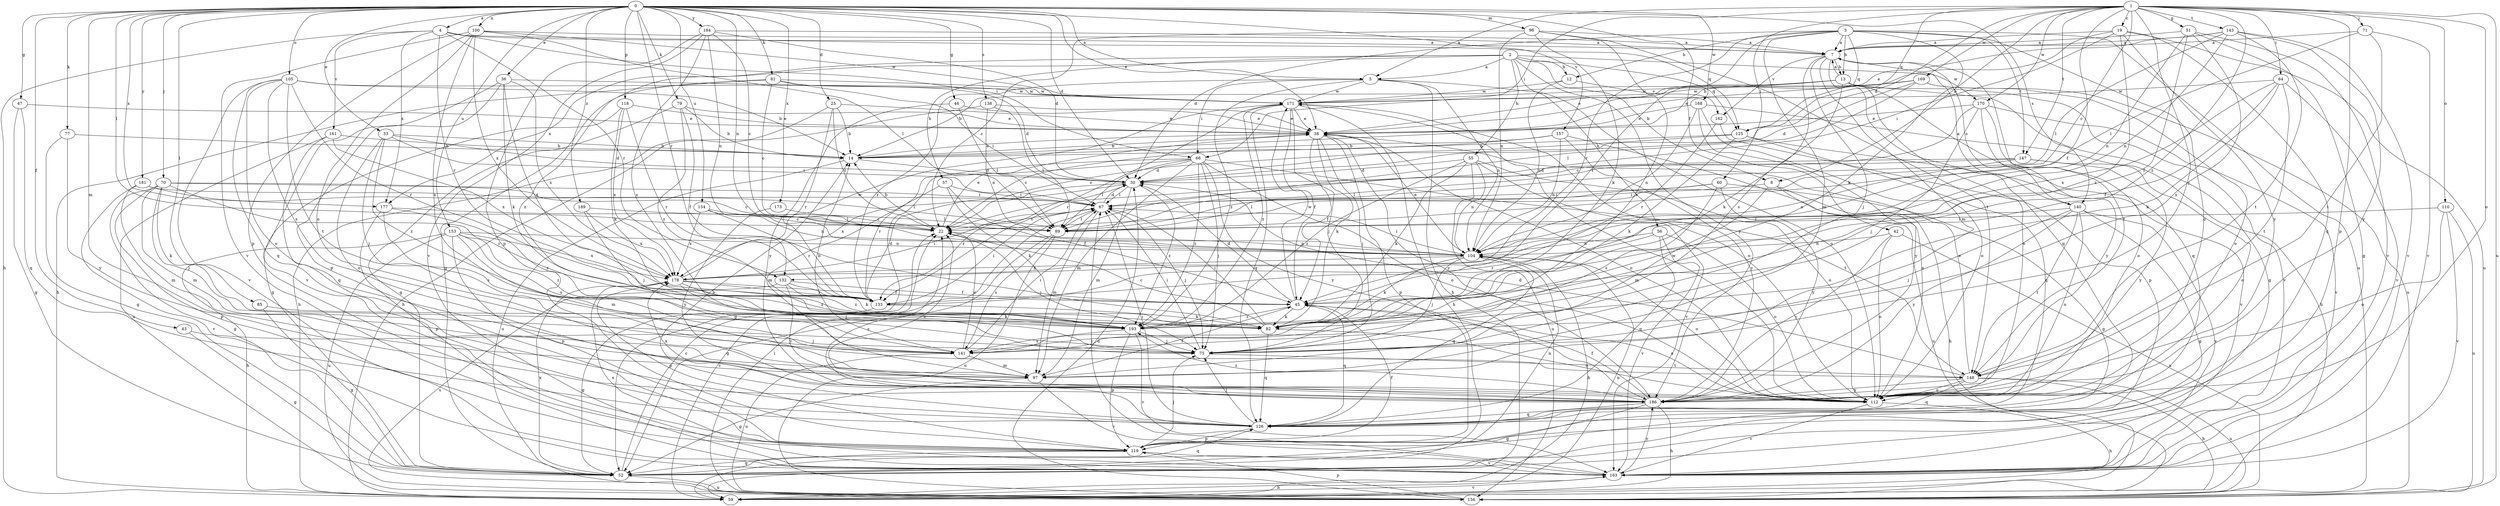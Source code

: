 strict digraph  {
0;
1;
2;
3;
4;
5;
7;
8;
12;
13;
14;
19;
22;
25;
30;
33;
36;
38;
42;
43;
45;
46;
47;
51;
52;
55;
56;
57;
59;
60;
64;
66;
67;
70;
71;
75;
77;
79;
81;
82;
85;
89;
96;
97;
100;
104;
105;
110;
112;
118;
119;
125;
126;
132;
133;
138;
140;
141;
143;
147;
148;
153;
154;
156;
157;
161;
162;
163;
168;
169;
170;
171;
173;
177;
178;
181;
184;
186;
189;
193;
0 -> 4  [label=a];
0 -> 5  [label=a];
0 -> 25  [label=d];
0 -> 30  [label=d];
0 -> 33  [label=e];
0 -> 36  [label=e];
0 -> 38  [label=e];
0 -> 42  [label=f];
0 -> 43  [label=f];
0 -> 46  [label=g];
0 -> 47  [label=g];
0 -> 70  [label=j];
0 -> 77  [label=k];
0 -> 79  [label=k];
0 -> 81  [label=k];
0 -> 85  [label=l];
0 -> 89  [label=l];
0 -> 96  [label=m];
0 -> 97  [label=m];
0 -> 100  [label=n];
0 -> 104  [label=n];
0 -> 105  [label=o];
0 -> 118  [label=p];
0 -> 132  [label=r];
0 -> 138  [label=s];
0 -> 140  [label=s];
0 -> 153  [label=u];
0 -> 154  [label=u];
0 -> 157  [label=v];
0 -> 168  [label=w];
0 -> 173  [label=x];
0 -> 177  [label=x];
0 -> 181  [label=y];
0 -> 184  [label=y];
0 -> 189  [label=z];
1 -> 5  [label=a];
1 -> 8  [label=b];
1 -> 19  [label=c];
1 -> 22  [label=c];
1 -> 30  [label=d];
1 -> 45  [label=f];
1 -> 51  [label=g];
1 -> 60  [label=i];
1 -> 64  [label=i];
1 -> 66  [label=i];
1 -> 71  [label=j];
1 -> 75  [label=j];
1 -> 110  [label=o];
1 -> 112  [label=o];
1 -> 119  [label=p];
1 -> 125  [label=q];
1 -> 143  [label=t];
1 -> 147  [label=t];
1 -> 156  [label=u];
1 -> 169  [label=w];
1 -> 170  [label=w];
1 -> 193  [label=z];
2 -> 5  [label=a];
2 -> 8  [label=b];
2 -> 12  [label=b];
2 -> 52  [label=g];
2 -> 55  [label=h];
2 -> 56  [label=h];
2 -> 57  [label=h];
2 -> 125  [label=q];
2 -> 170  [label=w];
2 -> 177  [label=x];
2 -> 186  [label=y];
3 -> 7  [label=a];
3 -> 12  [label=b];
3 -> 13  [label=b];
3 -> 30  [label=d];
3 -> 45  [label=f];
3 -> 82  [label=k];
3 -> 97  [label=m];
3 -> 112  [label=o];
3 -> 125  [label=q];
3 -> 132  [label=r];
3 -> 147  [label=t];
3 -> 156  [label=u];
4 -> 7  [label=a];
4 -> 59  [label=h];
4 -> 66  [label=i];
4 -> 125  [label=q];
4 -> 132  [label=r];
4 -> 133  [label=r];
4 -> 161  [label=v];
4 -> 177  [label=x];
5 -> 59  [label=h];
5 -> 66  [label=i];
5 -> 104  [label=n];
5 -> 112  [label=o];
5 -> 133  [label=r];
5 -> 171  [label=w];
5 -> 193  [label=z];
7 -> 13  [label=b];
7 -> 75  [label=j];
7 -> 97  [label=m];
7 -> 126  [label=q];
7 -> 140  [label=s];
7 -> 141  [label=s];
7 -> 148  [label=t];
7 -> 162  [label=v];
8 -> 59  [label=h];
8 -> 67  [label=i];
8 -> 97  [label=m];
8 -> 156  [label=u];
12 -> 104  [label=n];
12 -> 162  [label=v];
12 -> 171  [label=w];
13 -> 7  [label=a];
13 -> 14  [label=b];
13 -> 38  [label=e];
13 -> 52  [label=g];
13 -> 82  [label=k];
13 -> 112  [label=o];
13 -> 126  [label=q];
13 -> 163  [label=v];
13 -> 171  [label=w];
14 -> 30  [label=d];
14 -> 38  [label=e];
14 -> 156  [label=u];
19 -> 7  [label=a];
19 -> 14  [label=b];
19 -> 67  [label=i];
19 -> 126  [label=q];
19 -> 156  [label=u];
19 -> 186  [label=y];
19 -> 193  [label=z];
22 -> 14  [label=b];
22 -> 38  [label=e];
22 -> 75  [label=j];
22 -> 104  [label=n];
25 -> 14  [label=b];
25 -> 22  [label=c];
25 -> 38  [label=e];
25 -> 59  [label=h];
25 -> 133  [label=r];
30 -> 67  [label=i];
30 -> 97  [label=m];
30 -> 133  [label=r];
30 -> 178  [label=x];
30 -> 193  [label=z];
33 -> 14  [label=b];
33 -> 30  [label=d];
33 -> 67  [label=i];
33 -> 75  [label=j];
33 -> 112  [label=o];
33 -> 193  [label=z];
36 -> 82  [label=k];
36 -> 119  [label=p];
36 -> 133  [label=r];
36 -> 163  [label=v];
36 -> 171  [label=w];
36 -> 178  [label=x];
38 -> 14  [label=b];
38 -> 45  [label=f];
38 -> 75  [label=j];
38 -> 82  [label=k];
38 -> 112  [label=o];
38 -> 119  [label=p];
38 -> 186  [label=y];
42 -> 104  [label=n];
42 -> 112  [label=o];
42 -> 156  [label=u];
42 -> 186  [label=y];
43 -> 52  [label=g];
43 -> 75  [label=j];
45 -> 30  [label=d];
45 -> 82  [label=k];
45 -> 112  [label=o];
45 -> 126  [label=q];
45 -> 171  [label=w];
45 -> 193  [label=z];
46 -> 38  [label=e];
46 -> 89  [label=l];
46 -> 186  [label=y];
47 -> 38  [label=e];
47 -> 52  [label=g];
47 -> 126  [label=q];
51 -> 7  [label=a];
51 -> 45  [label=f];
51 -> 52  [label=g];
51 -> 104  [label=n];
51 -> 141  [label=s];
51 -> 163  [label=v];
52 -> 22  [label=c];
52 -> 126  [label=q];
52 -> 156  [label=u];
52 -> 178  [label=x];
55 -> 30  [label=d];
55 -> 82  [label=k];
55 -> 104  [label=n];
55 -> 112  [label=o];
55 -> 156  [label=u];
55 -> 163  [label=v];
55 -> 193  [label=z];
56 -> 104  [label=n];
56 -> 112  [label=o];
56 -> 126  [label=q];
56 -> 133  [label=r];
56 -> 163  [label=v];
57 -> 45  [label=f];
57 -> 67  [label=i];
57 -> 82  [label=k];
57 -> 97  [label=m];
59 -> 22  [label=c];
59 -> 104  [label=n];
59 -> 163  [label=v];
60 -> 52  [label=g];
60 -> 67  [label=i];
60 -> 89  [label=l];
60 -> 141  [label=s];
60 -> 186  [label=y];
64 -> 45  [label=f];
64 -> 82  [label=k];
64 -> 148  [label=t];
64 -> 163  [label=v];
64 -> 171  [label=w];
64 -> 178  [label=x];
66 -> 30  [label=d];
66 -> 52  [label=g];
66 -> 75  [label=j];
66 -> 89  [label=l];
66 -> 97  [label=m];
66 -> 112  [label=o];
66 -> 133  [label=r];
66 -> 148  [label=t];
66 -> 186  [label=y];
66 -> 193  [label=z];
67 -> 22  [label=c];
67 -> 30  [label=d];
67 -> 75  [label=j];
67 -> 89  [label=l];
67 -> 97  [label=m];
70 -> 22  [label=c];
70 -> 52  [label=g];
70 -> 67  [label=i];
70 -> 75  [label=j];
70 -> 82  [label=k];
70 -> 97  [label=m];
70 -> 119  [label=p];
70 -> 133  [label=r];
71 -> 7  [label=a];
71 -> 89  [label=l];
71 -> 148  [label=t];
71 -> 163  [label=v];
75 -> 67  [label=i];
75 -> 148  [label=t];
77 -> 14  [label=b];
77 -> 52  [label=g];
77 -> 186  [label=y];
79 -> 14  [label=b];
79 -> 38  [label=e];
79 -> 45  [label=f];
79 -> 52  [label=g];
79 -> 193  [label=z];
81 -> 22  [label=c];
81 -> 30  [label=d];
81 -> 59  [label=h];
81 -> 67  [label=i];
81 -> 171  [label=w];
81 -> 193  [label=z];
82 -> 22  [label=c];
82 -> 67  [label=i];
82 -> 112  [label=o];
82 -> 126  [label=q];
85 -> 52  [label=g];
85 -> 82  [label=k];
89 -> 52  [label=g];
89 -> 141  [label=s];
89 -> 156  [label=u];
96 -> 7  [label=a];
96 -> 22  [label=c];
96 -> 82  [label=k];
96 -> 104  [label=n];
96 -> 141  [label=s];
96 -> 148  [label=t];
97 -> 45  [label=f];
97 -> 52  [label=g];
97 -> 163  [label=v];
100 -> 7  [label=a];
100 -> 89  [label=l];
100 -> 112  [label=o];
100 -> 119  [label=p];
100 -> 141  [label=s];
100 -> 163  [label=v];
100 -> 171  [label=w];
100 -> 178  [label=x];
104 -> 38  [label=e];
104 -> 59  [label=h];
104 -> 67  [label=i];
104 -> 75  [label=j];
104 -> 82  [label=k];
104 -> 112  [label=o];
104 -> 126  [label=q];
104 -> 178  [label=x];
105 -> 14  [label=b];
105 -> 112  [label=o];
105 -> 126  [label=q];
105 -> 133  [label=r];
105 -> 141  [label=s];
105 -> 148  [label=t];
105 -> 163  [label=v];
105 -> 171  [label=w];
110 -> 89  [label=l];
110 -> 112  [label=o];
110 -> 156  [label=u];
110 -> 163  [label=v];
112 -> 59  [label=h];
112 -> 163  [label=v];
112 -> 171  [label=w];
118 -> 38  [label=e];
118 -> 52  [label=g];
118 -> 82  [label=k];
118 -> 133  [label=r];
118 -> 178  [label=x];
119 -> 45  [label=f];
119 -> 52  [label=g];
119 -> 75  [label=j];
119 -> 104  [label=n];
119 -> 163  [label=v];
125 -> 14  [label=b];
125 -> 22  [label=c];
125 -> 82  [label=k];
125 -> 126  [label=q];
125 -> 163  [label=v];
126 -> 14  [label=b];
126 -> 22  [label=c];
126 -> 67  [label=i];
126 -> 75  [label=j];
126 -> 119  [label=p];
132 -> 45  [label=f];
132 -> 82  [label=k];
132 -> 156  [label=u];
132 -> 186  [label=y];
132 -> 193  [label=z];
133 -> 30  [label=d];
133 -> 52  [label=g];
133 -> 67  [label=i];
133 -> 82  [label=k];
138 -> 38  [label=e];
138 -> 59  [label=h];
138 -> 89  [label=l];
138 -> 104  [label=n];
140 -> 7  [label=a];
140 -> 52  [label=g];
140 -> 75  [label=j];
140 -> 89  [label=l];
140 -> 112  [label=o];
140 -> 148  [label=t];
140 -> 163  [label=v];
140 -> 186  [label=y];
141 -> 14  [label=b];
141 -> 22  [label=c];
141 -> 67  [label=i];
141 -> 97  [label=m];
141 -> 156  [label=u];
143 -> 7  [label=a];
143 -> 38  [label=e];
143 -> 89  [label=l];
143 -> 104  [label=n];
143 -> 148  [label=t];
143 -> 163  [label=v];
143 -> 186  [label=y];
147 -> 30  [label=d];
147 -> 89  [label=l];
147 -> 104  [label=n];
147 -> 112  [label=o];
147 -> 186  [label=y];
148 -> 30  [label=d];
148 -> 38  [label=e];
148 -> 59  [label=h];
148 -> 112  [label=o];
148 -> 126  [label=q];
148 -> 156  [label=u];
148 -> 186  [label=y];
153 -> 59  [label=h];
153 -> 97  [label=m];
153 -> 104  [label=n];
153 -> 119  [label=p];
153 -> 141  [label=s];
153 -> 156  [label=u];
153 -> 178  [label=x];
153 -> 193  [label=z];
154 -> 22  [label=c];
154 -> 104  [label=n];
154 -> 133  [label=r];
154 -> 178  [label=x];
156 -> 30  [label=d];
156 -> 67  [label=i];
156 -> 119  [label=p];
157 -> 14  [label=b];
157 -> 22  [label=c];
157 -> 104  [label=n];
157 -> 112  [label=o];
157 -> 186  [label=y];
161 -> 14  [label=b];
161 -> 126  [label=q];
161 -> 156  [label=u];
161 -> 178  [label=x];
162 -> 119  [label=p];
162 -> 133  [label=r];
163 -> 59  [label=h];
163 -> 67  [label=i];
163 -> 178  [label=x];
163 -> 186  [label=y];
168 -> 38  [label=e];
168 -> 59  [label=h];
168 -> 104  [label=n];
168 -> 112  [label=o];
168 -> 186  [label=y];
169 -> 30  [label=d];
169 -> 38  [label=e];
169 -> 89  [label=l];
169 -> 112  [label=o];
169 -> 156  [label=u];
169 -> 171  [label=w];
170 -> 22  [label=c];
170 -> 38  [label=e];
170 -> 75  [label=j];
170 -> 112  [label=o];
170 -> 163  [label=v];
170 -> 186  [label=y];
171 -> 38  [label=e];
171 -> 45  [label=f];
171 -> 59  [label=h];
171 -> 75  [label=j];
171 -> 112  [label=o];
171 -> 126  [label=q];
171 -> 133  [label=r];
171 -> 193  [label=z];
173 -> 22  [label=c];
173 -> 186  [label=y];
177 -> 89  [label=l];
177 -> 119  [label=p];
177 -> 141  [label=s];
177 -> 193  [label=z];
178 -> 45  [label=f];
178 -> 67  [label=i];
178 -> 75  [label=j];
178 -> 119  [label=p];
178 -> 133  [label=r];
178 -> 171  [label=w];
178 -> 193  [label=z];
181 -> 67  [label=i];
181 -> 89  [label=l];
181 -> 97  [label=m];
181 -> 163  [label=v];
184 -> 7  [label=a];
184 -> 22  [label=c];
184 -> 30  [label=d];
184 -> 104  [label=n];
184 -> 119  [label=p];
184 -> 141  [label=s];
184 -> 163  [label=v];
186 -> 22  [label=c];
186 -> 45  [label=f];
186 -> 52  [label=g];
186 -> 59  [label=h];
186 -> 126  [label=q];
186 -> 178  [label=x];
186 -> 193  [label=z];
189 -> 75  [label=j];
189 -> 89  [label=l];
189 -> 178  [label=x];
193 -> 75  [label=j];
193 -> 119  [label=p];
193 -> 141  [label=s];
193 -> 163  [label=v];
}
